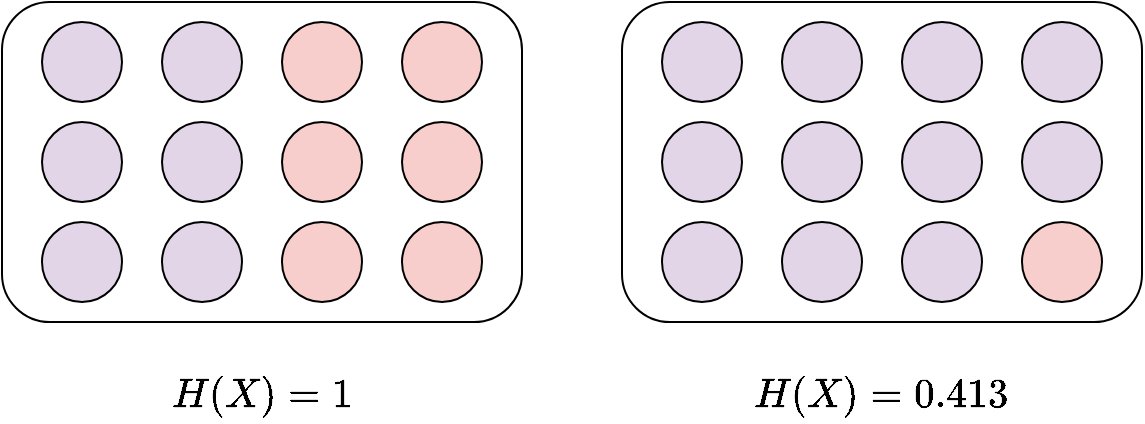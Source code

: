 <mxfile version="28.0.6">
  <diagram name="Page-1" id="PqmmnVhDyhrxmRBL9frZ">
    <mxGraphModel dx="755" dy="704" grid="1" gridSize="10" guides="1" tooltips="1" connect="1" arrows="1" fold="1" page="1" pageScale="1" pageWidth="827" pageHeight="1169" math="1" shadow="0">
      <root>
        <mxCell id="0" />
        <mxCell id="1" parent="0" />
        <mxCell id="JDFUyEiUKlMAn5Ffx0g7-27" value="" style="rounded=1;whiteSpace=wrap;html=1;" parent="1" vertex="1">
          <mxGeometry x="180" y="100" width="260" height="160" as="geometry" />
        </mxCell>
        <mxCell id="JDFUyEiUKlMAn5Ffx0g7-2" value="" style="ellipse;whiteSpace=wrap;html=1;aspect=fixed;fillColor=#e1d5e7;strokeColor=default;" parent="1" vertex="1">
          <mxGeometry x="200" y="110" width="40" height="40" as="geometry" />
        </mxCell>
        <mxCell id="JDFUyEiUKlMAn5Ffx0g7-3" value="" style="ellipse;whiteSpace=wrap;html=1;aspect=fixed;strokeColor=default;align=center;verticalAlign=middle;fontFamily=Helvetica;fontSize=12;fontColor=default;fillColor=#e1d5e7;" parent="1" vertex="1">
          <mxGeometry x="260" y="110" width="40" height="40" as="geometry" />
        </mxCell>
        <mxCell id="JDFUyEiUKlMAn5Ffx0g7-5" value="" style="ellipse;whiteSpace=wrap;html=1;aspect=fixed;strokeColor=default;align=center;verticalAlign=middle;fontFamily=Helvetica;fontSize=12;fontColor=default;fillColor=#f8cecc;" parent="1" vertex="1">
          <mxGeometry x="320" y="110" width="40" height="40" as="geometry" />
        </mxCell>
        <mxCell id="JDFUyEiUKlMAn5Ffx0g7-8" value="" style="ellipse;whiteSpace=wrap;html=1;aspect=fixed;strokeColor=default;align=center;verticalAlign=middle;fontFamily=Helvetica;fontSize=12;fontColor=default;fillColor=#e1d5e7;" parent="1" vertex="1">
          <mxGeometry x="200" y="160" width="40" height="40" as="geometry" />
        </mxCell>
        <mxCell id="JDFUyEiUKlMAn5Ffx0g7-9" value="" style="ellipse;whiteSpace=wrap;html=1;aspect=fixed;strokeColor=default;align=center;verticalAlign=middle;fontFamily=Helvetica;fontSize=12;fontColor=default;fillColor=#e1d5e7;" parent="1" vertex="1">
          <mxGeometry x="260" y="160" width="40" height="40" as="geometry" />
        </mxCell>
        <mxCell id="JDFUyEiUKlMAn5Ffx0g7-10" value="" style="ellipse;whiteSpace=wrap;html=1;aspect=fixed;strokeColor=default;align=center;verticalAlign=middle;fontFamily=Helvetica;fontSize=12;fontColor=default;fillColor=#f8cecc;" parent="1" vertex="1">
          <mxGeometry x="320" y="160" width="40" height="40" as="geometry" />
        </mxCell>
        <mxCell id="JDFUyEiUKlMAn5Ffx0g7-11" value="" style="ellipse;whiteSpace=wrap;html=1;aspect=fixed;strokeColor=default;align=center;verticalAlign=middle;fontFamily=Helvetica;fontSize=12;fontColor=default;fillColor=#e1d5e7;" parent="1" vertex="1">
          <mxGeometry x="200" y="210" width="40" height="40" as="geometry" />
        </mxCell>
        <mxCell id="JDFUyEiUKlMAn5Ffx0g7-12" value="" style="ellipse;whiteSpace=wrap;html=1;aspect=fixed;strokeColor=default;align=center;verticalAlign=middle;fontFamily=Helvetica;fontSize=12;fontColor=default;fillColor=#e1d5e7;" parent="1" vertex="1">
          <mxGeometry x="260" y="210" width="40" height="40" as="geometry" />
        </mxCell>
        <mxCell id="JDFUyEiUKlMAn5Ffx0g7-13" value="" style="ellipse;whiteSpace=wrap;html=1;aspect=fixed;fillColor=#f8cecc;strokeColor=default;" parent="1" vertex="1">
          <mxGeometry x="320" y="210" width="40" height="40" as="geometry" />
        </mxCell>
        <mxCell id="JDFUyEiUKlMAn5Ffx0g7-24" value="" style="ellipse;whiteSpace=wrap;html=1;aspect=fixed;strokeColor=default;align=center;verticalAlign=middle;fontFamily=Helvetica;fontSize=12;fontColor=default;fillColor=#f8cecc;" parent="1" vertex="1">
          <mxGeometry x="380" y="110" width="40" height="40" as="geometry" />
        </mxCell>
        <mxCell id="JDFUyEiUKlMAn5Ffx0g7-25" value="" style="ellipse;whiteSpace=wrap;html=1;aspect=fixed;strokeColor=default;align=center;verticalAlign=middle;fontFamily=Helvetica;fontSize=12;fontColor=default;fillColor=#f8cecc;" parent="1" vertex="1">
          <mxGeometry x="380" y="160" width="40" height="40" as="geometry" />
        </mxCell>
        <mxCell id="JDFUyEiUKlMAn5Ffx0g7-26" value="" style="ellipse;whiteSpace=wrap;html=1;aspect=fixed;fillColor=#f8cecc;strokeColor=default;" parent="1" vertex="1">
          <mxGeometry x="380" y="210" width="40" height="40" as="geometry" />
        </mxCell>
        <mxCell id="JDFUyEiUKlMAn5Ffx0g7-28" value="" style="rounded=1;whiteSpace=wrap;html=1;" parent="1" vertex="1">
          <mxGeometry x="490" y="100" width="260" height="160" as="geometry" />
        </mxCell>
        <mxCell id="JDFUyEiUKlMAn5Ffx0g7-29" value="" style="ellipse;whiteSpace=wrap;html=1;aspect=fixed;fillColor=#e1d5e7;strokeColor=default;" parent="1" vertex="1">
          <mxGeometry x="510" y="110" width="40" height="40" as="geometry" />
        </mxCell>
        <mxCell id="JDFUyEiUKlMAn5Ffx0g7-30" value="" style="ellipse;whiteSpace=wrap;html=1;aspect=fixed;strokeColor=default;align=center;verticalAlign=middle;fontFamily=Helvetica;fontSize=12;fontColor=default;fillColor=#e1d5e7;" parent="1" vertex="1">
          <mxGeometry x="570" y="110" width="40" height="40" as="geometry" />
        </mxCell>
        <mxCell id="JDFUyEiUKlMAn5Ffx0g7-31" value="" style="ellipse;whiteSpace=wrap;html=1;aspect=fixed;strokeColor=default;align=center;verticalAlign=middle;fontFamily=Helvetica;fontSize=12;fontColor=default;fillColor=#e1d5e7;" parent="1" vertex="1">
          <mxGeometry x="630" y="110" width="40" height="40" as="geometry" />
        </mxCell>
        <mxCell id="JDFUyEiUKlMAn5Ffx0g7-32" value="" style="ellipse;whiteSpace=wrap;html=1;aspect=fixed;strokeColor=default;align=center;verticalAlign=middle;fontFamily=Helvetica;fontSize=12;fontColor=default;fillColor=#e1d5e7;" parent="1" vertex="1">
          <mxGeometry x="510" y="160" width="40" height="40" as="geometry" />
        </mxCell>
        <mxCell id="JDFUyEiUKlMAn5Ffx0g7-33" value="" style="ellipse;whiteSpace=wrap;html=1;aspect=fixed;strokeColor=default;align=center;verticalAlign=middle;fontFamily=Helvetica;fontSize=12;fontColor=default;fillColor=#e1d5e7;" parent="1" vertex="1">
          <mxGeometry x="570" y="160" width="40" height="40" as="geometry" />
        </mxCell>
        <mxCell id="JDFUyEiUKlMAn5Ffx0g7-34" value="" style="ellipse;whiteSpace=wrap;html=1;aspect=fixed;strokeColor=default;align=center;verticalAlign=middle;fontFamily=Helvetica;fontSize=12;fontColor=default;fillColor=#e1d5e7;" parent="1" vertex="1">
          <mxGeometry x="630" y="160" width="40" height="40" as="geometry" />
        </mxCell>
        <mxCell id="JDFUyEiUKlMAn5Ffx0g7-35" value="" style="ellipse;whiteSpace=wrap;html=1;aspect=fixed;strokeColor=default;align=center;verticalAlign=middle;fontFamily=Helvetica;fontSize=12;fontColor=default;fillColor=#e1d5e7;" parent="1" vertex="1">
          <mxGeometry x="510" y="210" width="40" height="40" as="geometry" />
        </mxCell>
        <mxCell id="JDFUyEiUKlMAn5Ffx0g7-36" value="" style="ellipse;whiteSpace=wrap;html=1;aspect=fixed;strokeColor=default;align=center;verticalAlign=middle;fontFamily=Helvetica;fontSize=12;fontColor=default;fillColor=#e1d5e7;" parent="1" vertex="1">
          <mxGeometry x="570" y="210" width="40" height="40" as="geometry" />
        </mxCell>
        <mxCell id="JDFUyEiUKlMAn5Ffx0g7-37" value="" style="ellipse;whiteSpace=wrap;html=1;aspect=fixed;fillColor=#e1d5e7;strokeColor=default;align=center;verticalAlign=middle;fontFamily=Helvetica;fontSize=12;fontColor=default;" parent="1" vertex="1">
          <mxGeometry x="630" y="210" width="40" height="40" as="geometry" />
        </mxCell>
        <mxCell id="JDFUyEiUKlMAn5Ffx0g7-38" value="" style="ellipse;whiteSpace=wrap;html=1;aspect=fixed;strokeColor=default;align=center;verticalAlign=middle;fontFamily=Helvetica;fontSize=12;fontColor=default;fillColor=#e1d5e7;" parent="1" vertex="1">
          <mxGeometry x="690" y="110" width="40" height="40" as="geometry" />
        </mxCell>
        <mxCell id="JDFUyEiUKlMAn5Ffx0g7-39" value="" style="ellipse;whiteSpace=wrap;html=1;aspect=fixed;strokeColor=default;align=center;verticalAlign=middle;fontFamily=Helvetica;fontSize=12;fontColor=default;fillColor=#e1d5e7;" parent="1" vertex="1">
          <mxGeometry x="690" y="160" width="40" height="40" as="geometry" />
        </mxCell>
        <mxCell id="JDFUyEiUKlMAn5Ffx0g7-40" value="" style="ellipse;whiteSpace=wrap;html=1;aspect=fixed;fillColor=#f8cecc;strokeColor=default;" parent="1" vertex="1">
          <mxGeometry x="690" y="210" width="40" height="40" as="geometry" />
        </mxCell>
        <mxCell id="JDFUyEiUKlMAn5Ffx0g7-41" value="$$H(X) = 1$$" style="text;html=1;align=center;verticalAlign=middle;whiteSpace=wrap;rounded=0;fontFamily=Times New Roman;fontSize=20;" parent="1" vertex="1">
          <mxGeometry x="245" y="280" width="130" height="30" as="geometry" />
        </mxCell>
        <mxCell id="JDFUyEiUKlMAn5Ffx0g7-42" value="$$H(X) = 0.413$$" style="text;html=1;align=center;verticalAlign=middle;whiteSpace=wrap;rounded=0;fontFamily=Times New Roman;fontSize=20;" parent="1" vertex="1">
          <mxGeometry x="525" y="280" width="190" height="30" as="geometry" />
        </mxCell>
      </root>
    </mxGraphModel>
  </diagram>
</mxfile>
